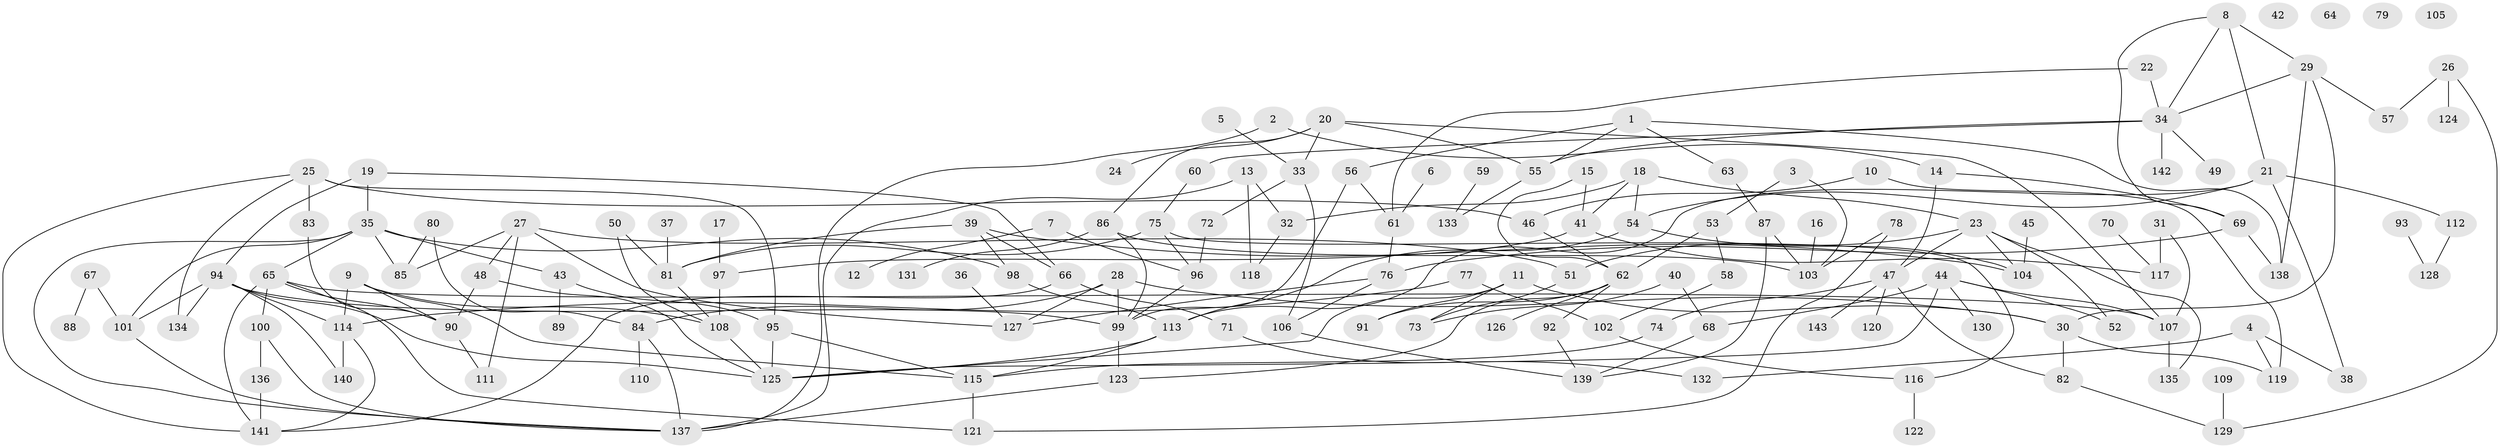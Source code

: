 // coarse degree distribution, {5: 0.10101010101010101, 3: 0.18181818181818182, 1: 0.20202020202020202, 2: 0.1919191919191919, 7: 0.0707070707070707, 4: 0.10101010101010101, 6: 0.06060606060606061, 9: 0.030303030303030304, 0: 0.04040404040404041, 8: 0.020202020202020204}
// Generated by graph-tools (version 1.1) at 2025/23/03/03/25 07:23:29]
// undirected, 143 vertices, 212 edges
graph export_dot {
graph [start="1"]
  node [color=gray90,style=filled];
  1;
  2;
  3;
  4;
  5;
  6;
  7;
  8;
  9;
  10;
  11;
  12;
  13;
  14;
  15;
  16;
  17;
  18;
  19;
  20;
  21;
  22;
  23;
  24;
  25;
  26;
  27;
  28;
  29;
  30;
  31;
  32;
  33;
  34;
  35;
  36;
  37;
  38;
  39;
  40;
  41;
  42;
  43;
  44;
  45;
  46;
  47;
  48;
  49;
  50;
  51;
  52;
  53;
  54;
  55;
  56;
  57;
  58;
  59;
  60;
  61;
  62;
  63;
  64;
  65;
  66;
  67;
  68;
  69;
  70;
  71;
  72;
  73;
  74;
  75;
  76;
  77;
  78;
  79;
  80;
  81;
  82;
  83;
  84;
  85;
  86;
  87;
  88;
  89;
  90;
  91;
  92;
  93;
  94;
  95;
  96;
  97;
  98;
  99;
  100;
  101;
  102;
  103;
  104;
  105;
  106;
  107;
  108;
  109;
  110;
  111;
  112;
  113;
  114;
  115;
  116;
  117;
  118;
  119;
  120;
  121;
  122;
  123;
  124;
  125;
  126;
  127;
  128;
  129;
  130;
  131;
  132;
  133;
  134;
  135;
  136;
  137;
  138;
  139;
  140;
  141;
  142;
  143;
  1 -- 55;
  1 -- 56;
  1 -- 63;
  1 -- 138;
  2 -- 14;
  2 -- 137;
  3 -- 53;
  3 -- 103;
  4 -- 38;
  4 -- 119;
  4 -- 132;
  5 -- 33;
  6 -- 61;
  7 -- 12;
  7 -- 96;
  8 -- 21;
  8 -- 29;
  8 -- 34;
  8 -- 69;
  9 -- 90;
  9 -- 108;
  9 -- 114;
  9 -- 115;
  10 -- 46;
  10 -- 119;
  11 -- 30;
  11 -- 73;
  11 -- 91;
  11 -- 125;
  13 -- 32;
  13 -- 118;
  13 -- 137;
  14 -- 47;
  14 -- 69;
  15 -- 41;
  15 -- 62;
  16 -- 103;
  17 -- 97;
  18 -- 23;
  18 -- 32;
  18 -- 41;
  18 -- 54;
  19 -- 35;
  19 -- 66;
  19 -- 94;
  20 -- 24;
  20 -- 33;
  20 -- 55;
  20 -- 86;
  20 -- 107;
  21 -- 38;
  21 -- 54;
  21 -- 112;
  21 -- 113;
  22 -- 34;
  22 -- 61;
  23 -- 47;
  23 -- 51;
  23 -- 52;
  23 -- 104;
  23 -- 135;
  25 -- 46;
  25 -- 83;
  25 -- 95;
  25 -- 134;
  25 -- 141;
  26 -- 57;
  26 -- 124;
  26 -- 129;
  27 -- 48;
  27 -- 51;
  27 -- 85;
  27 -- 111;
  27 -- 127;
  28 -- 30;
  28 -- 84;
  28 -- 99;
  28 -- 127;
  29 -- 30;
  29 -- 34;
  29 -- 57;
  29 -- 138;
  30 -- 82;
  30 -- 119;
  31 -- 107;
  31 -- 117;
  32 -- 118;
  33 -- 72;
  33 -- 106;
  34 -- 49;
  34 -- 55;
  34 -- 60;
  34 -- 142;
  35 -- 43;
  35 -- 65;
  35 -- 85;
  35 -- 98;
  35 -- 101;
  35 -- 137;
  36 -- 127;
  37 -- 81;
  39 -- 66;
  39 -- 81;
  39 -- 98;
  39 -- 104;
  40 -- 68;
  40 -- 73;
  41 -- 97;
  41 -- 117;
  43 -- 89;
  43 -- 95;
  44 -- 52;
  44 -- 68;
  44 -- 107;
  44 -- 125;
  44 -- 130;
  45 -- 104;
  46 -- 62;
  47 -- 74;
  47 -- 82;
  47 -- 120;
  47 -- 143;
  48 -- 90;
  48 -- 125;
  50 -- 81;
  50 -- 108;
  51 -- 73;
  53 -- 58;
  53 -- 62;
  54 -- 104;
  54 -- 113;
  55 -- 133;
  56 -- 61;
  56 -- 99;
  58 -- 102;
  59 -- 133;
  60 -- 75;
  61 -- 76;
  62 -- 91;
  62 -- 92;
  62 -- 123;
  62 -- 126;
  63 -- 87;
  65 -- 90;
  65 -- 100;
  65 -- 107;
  65 -- 121;
  65 -- 141;
  66 -- 71;
  66 -- 141;
  67 -- 88;
  67 -- 101;
  68 -- 139;
  69 -- 76;
  69 -- 138;
  70 -- 117;
  71 -- 132;
  72 -- 96;
  74 -- 115;
  75 -- 81;
  75 -- 96;
  75 -- 116;
  76 -- 106;
  76 -- 127;
  77 -- 102;
  77 -- 114;
  78 -- 103;
  78 -- 121;
  80 -- 84;
  80 -- 85;
  81 -- 108;
  82 -- 129;
  83 -- 90;
  84 -- 110;
  84 -- 137;
  86 -- 99;
  86 -- 103;
  86 -- 131;
  87 -- 103;
  87 -- 139;
  90 -- 111;
  92 -- 139;
  93 -- 128;
  94 -- 99;
  94 -- 101;
  94 -- 114;
  94 -- 125;
  94 -- 134;
  94 -- 140;
  95 -- 115;
  95 -- 125;
  96 -- 99;
  97 -- 108;
  98 -- 113;
  99 -- 123;
  100 -- 136;
  100 -- 137;
  101 -- 137;
  102 -- 116;
  106 -- 139;
  107 -- 135;
  108 -- 125;
  109 -- 129;
  112 -- 128;
  113 -- 115;
  113 -- 125;
  114 -- 140;
  114 -- 141;
  115 -- 121;
  116 -- 122;
  123 -- 137;
  136 -- 141;
}
